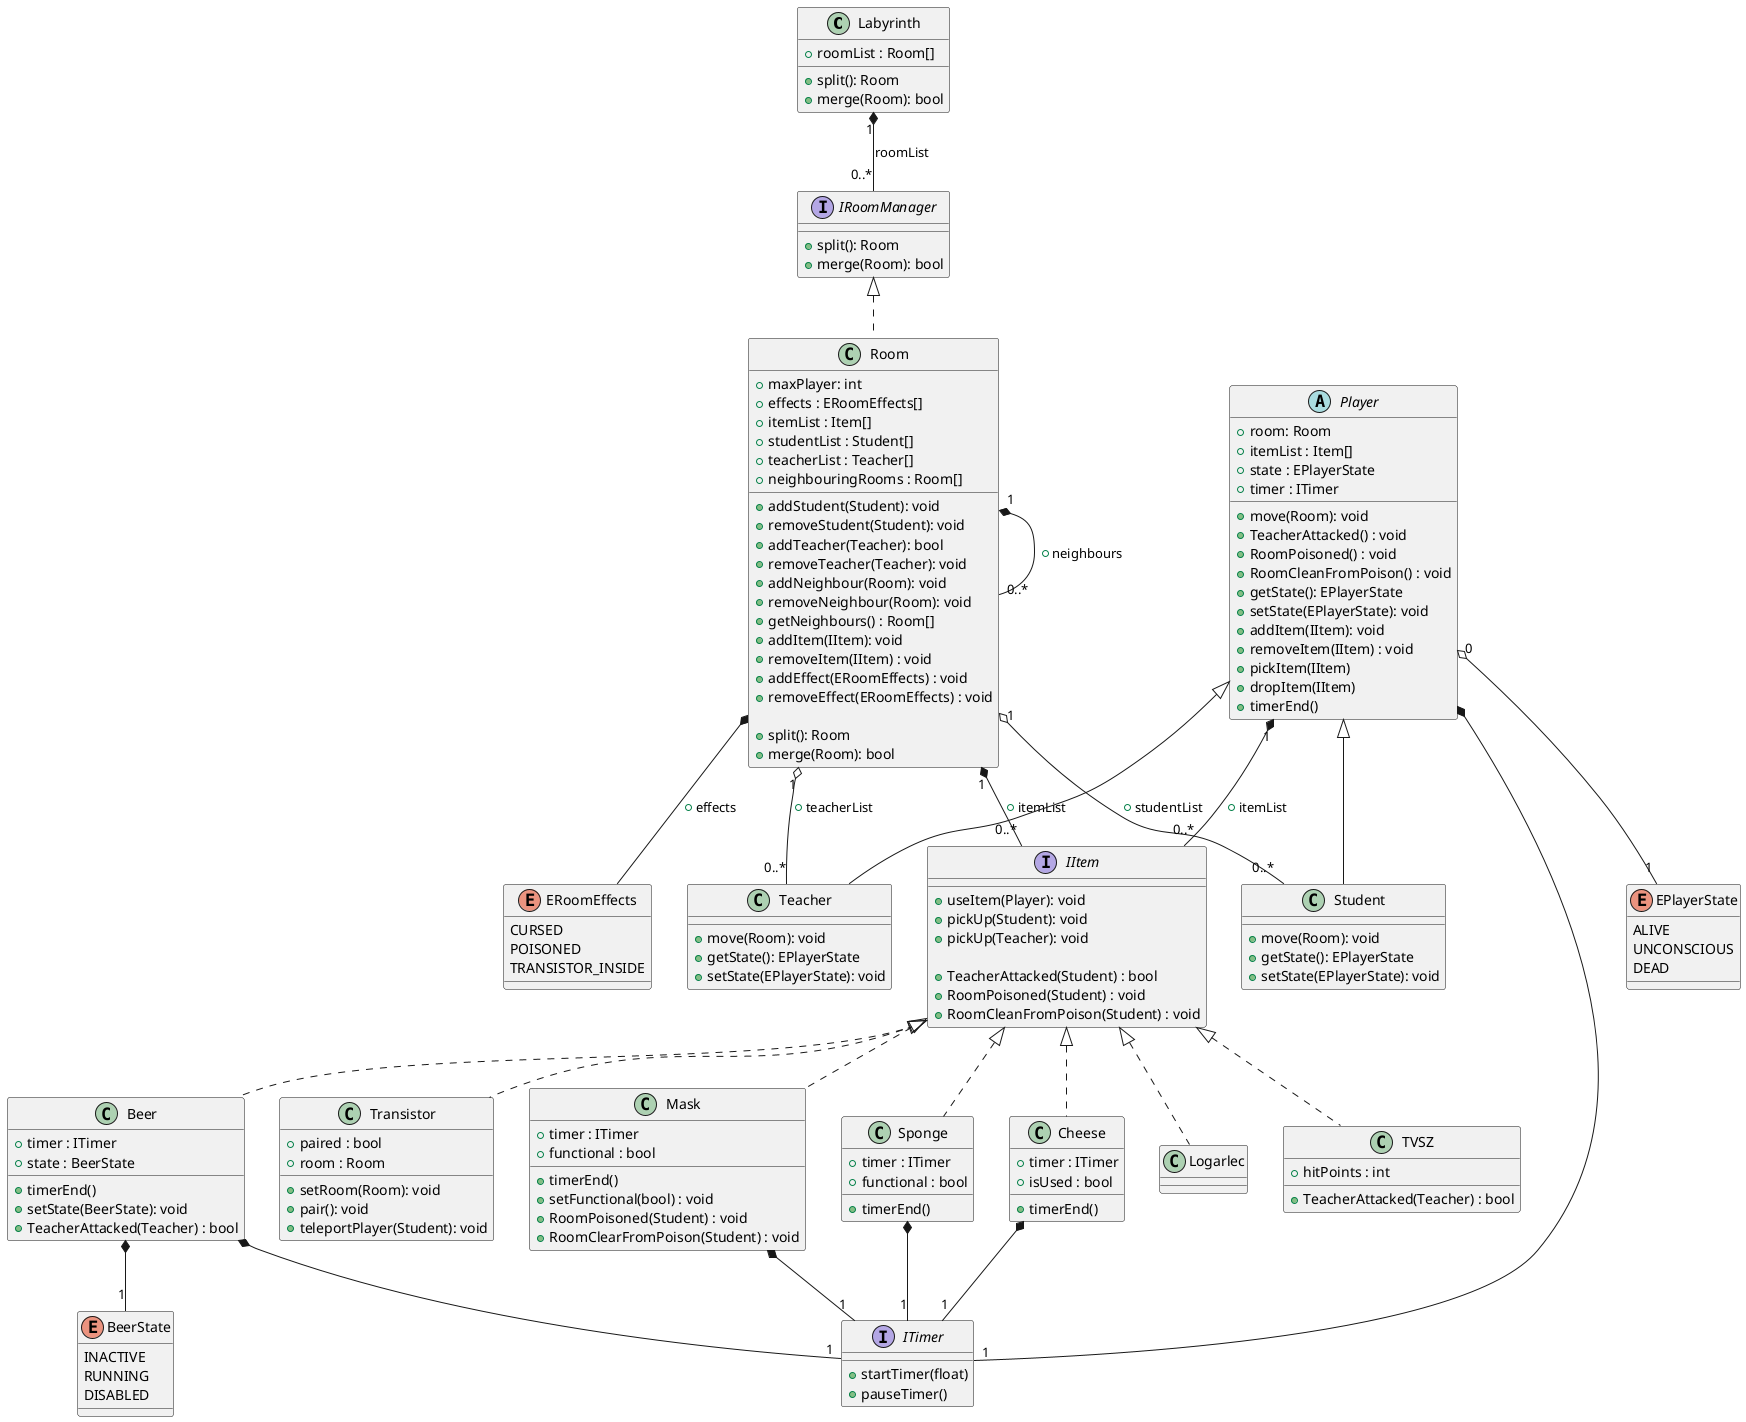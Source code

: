 @startuml UML

class Labyrinth {
    +roomList : Room[]

    + split(): Room
    + merge(Room): bool
}

Labyrinth "1" *-- "0..*" IRoomManager: roomList

interface IRoomManager {
    + split(): Room
    + merge(Room): bool
}

/' Removed implementing IItemHolder '/
class Room implements IRoomManager {
    + maxPlayer: int
    + effects : ERoomEffects[]
    + itemList : Item[]
    + studentList : Student[]
    + teacherList : Teacher[]
    + neighbouringRooms : Room[]

    + addStudent(Student): void
    + removeStudent(Student): void
    + addTeacher(Teacher): bool
    + removeTeacher(Teacher): void
    + addNeighbour(Room): void
    + removeNeighbour(Room): void
    + getNeighbours() : Room[]
    + addItem(IItem): void
    + removeItem(IItem) : void
    + addEffect(ERoomEffects) : void
    + removeEffect(ERoomEffects) : void

    + split(): Room
    + merge(Room): bool
}

Room "1" o-- "0..*" Student: + studentList
Room "1" o-- "0..*" Teacher: + teacherList
Room "1" *-- "0..*" Room: + neighbours
Room "1" *-- "0..*" IItem: + itemList
Room *-- ERoomEffects: + effects


enum EPlayerState {
    ALIVE
    UNCONSCIOUS
    DEAD
}

/' Removed implementing IItemHolder '/
abstract class Player {
    + room: Room
    + itemList : Item[]
    + state : EPlayerState
    + timer : ITimer

    + move(Room): void
    + TeacherAttacked() : void
    + RoomPoisoned() : void
    + RoomCleanFromPoison() : void
    + getState(): EPlayerState
    + setState(EPlayerState): void
    + addItem(IItem): void
    + removeItem(IItem) : void
    + pickItem(IItem)
    + dropItem(IItem)
    + timerEnd()
}

Player "0" o-- "1" EPlayerState
Player "1" *-- "0..*" IItem: + itemList
Player *-- "1" ITimer

interface IItem {
    + useItem(Player): void
    + pickUp(Student): void
    + pickUp(Teacher): void

    + TeacherAttacked(Student) : bool
    + RoomPoisoned(Student) : void
    + RoomCleanFromPoison(Student) : void
}

class Teacher extends Player{
    + move(Room): void
    + getState(): EPlayerState
    + setState(EPlayerState): void
}

class Student extends Player{
    + move(Room): void
    + getState(): EPlayerState
    + setState(EPlayerState): void
}

/' interface IItemHolder {
    + addItemy(Item: Item): void
    + removeItem(Item: Item): void
} '/

enum ERoomEffects {
    CURSED
    POISONED
    TRANSISTOR_INSIDE
}

interface ITimer {
    + startTimer(float)
    + pauseTimer()
}

class TVSZ implements IItem {
    + hitPoints : int

    + TeacherAttacked(Teacher) : bool
}

class Transistor implements IItem  {
    + paired : bool
    + room : Room

    + setRoom(Room): void
    + pair(): void
    + teleportPlayer(Student): void
}

enum BeerState {
    INACTIVE
    RUNNING
    DISABLED
}

class Beer implements IItem {
    + timer : ITimer
    + state : BeerState
    
    + timerEnd()
    + setState(BeerState): void
    + TeacherAttacked(Teacher) : bool
}
Beer *-- "1" ITimer
Beer *-- "1" BeerState

class Mask implements IItem  {
    + timer : ITimer
    + functional : bool

    + timerEnd()
    + setFunctional(bool) : void
    + RoomPoisoned(Student) : void
    + RoomClearFromPoison(Student) : void

}
Mask *-- "1" ITimer

class Sponge  implements IItem {
    + timer : ITimer
    + functional : bool

    + timerEnd()
}
Sponge *-- "1" ITimer

class Cheese  implements IItem {
    + timer : ITimer
    + isUsed : bool

    + timerEnd()
}
Cheese *-- "1" ITimer

class Logarlec  implements IItem  {
}



@enduml
